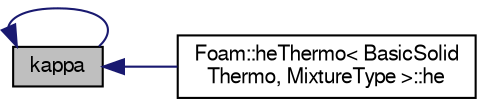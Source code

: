 digraph "kappa"
{
  bgcolor="transparent";
  edge [fontname="FreeSans",fontsize="10",labelfontname="FreeSans",labelfontsize="10"];
  node [fontname="FreeSans",fontsize="10",shape=record];
  rankdir="LR";
  Node71 [label="kappa",height=0.2,width=0.4,color="black", fillcolor="grey75", style="filled", fontcolor="black"];
  Node71 -> Node72 [dir="back",color="midnightblue",fontsize="10",style="solid",fontname="FreeSans"];
  Node72 [label="Foam::heThermo\< BasicSolid\lThermo, MixtureType \>::he",height=0.2,width=0.4,color="black",URL="$a29762.html#a51e4b78e8fa1d1a773486d834cb2be8e",tooltip="Enthalpy/Internal energy [J/kg]. "];
  Node71 -> Node71 [dir="back",color="midnightblue",fontsize="10",style="solid",fontname="FreeSans"];
}
